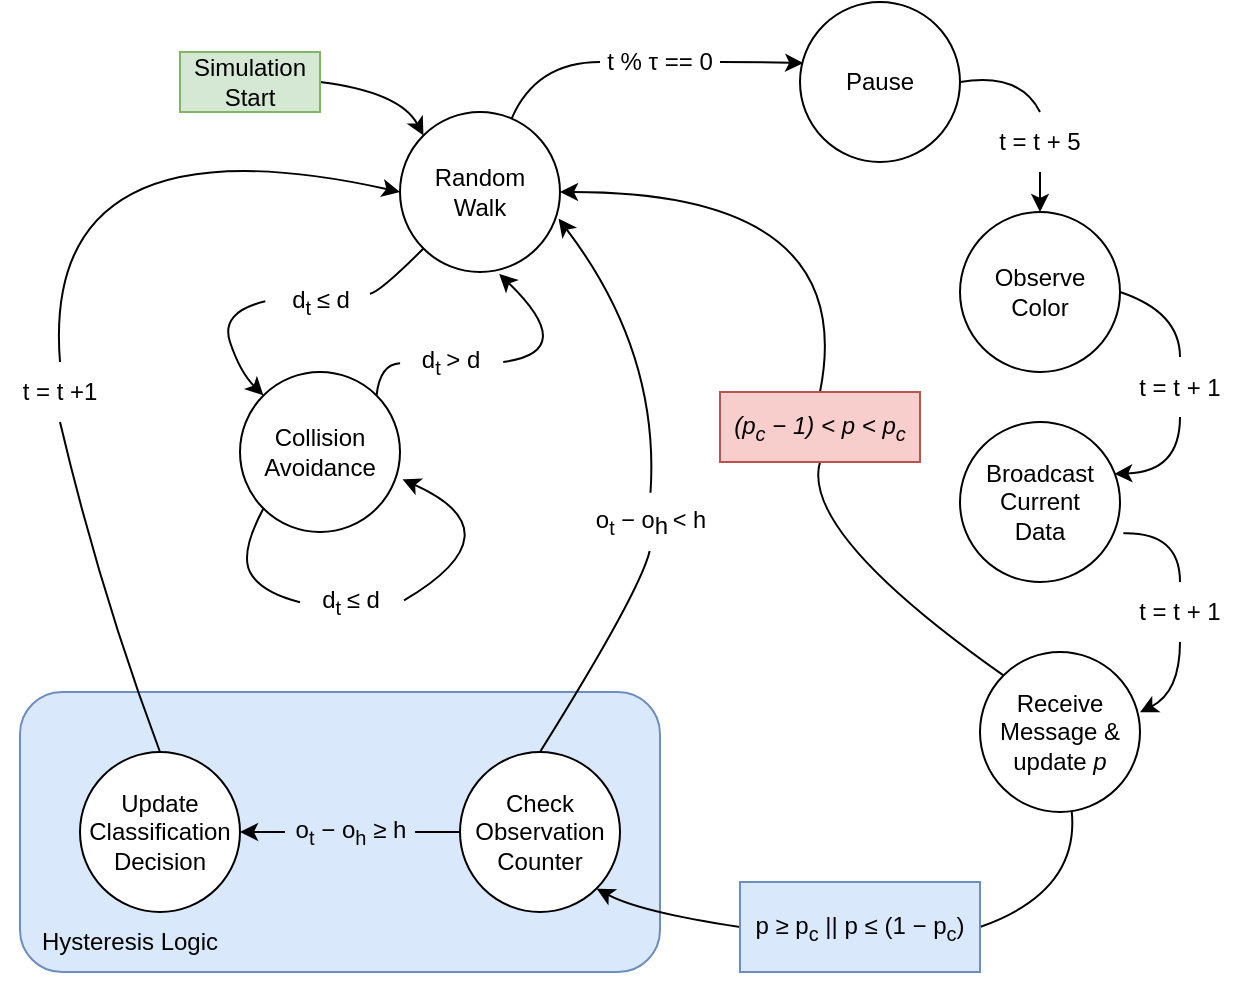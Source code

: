 <mxfile version="20.8.8" type="device"><diagram name="Page-1" id="kTaJ8LeCrypmY597N9pn"><mxGraphModel dx="604" dy="351" grid="1" gridSize="10" guides="1" tooltips="1" connect="1" arrows="1" fold="1" page="1" pageScale="1" pageWidth="850" pageHeight="1100" math="0" shadow="0"><root><mxCell id="0"/><mxCell id="1" parent="0"/><mxCell id="ax-R1hxJ_UhW6bSsyxR3-32" value="" style="rounded=1;whiteSpace=wrap;html=1;fillColor=#dae8fc;strokeColor=#6c8ebf;" vertex="1" parent="1"><mxGeometry x="20" y="420" width="320" height="140" as="geometry"/></mxCell><mxCell id="ax-R1hxJ_UhW6bSsyxR3-1" value="&lt;div&gt;Random&lt;/div&gt;&lt;div&gt;Walk&lt;br&gt;&lt;/div&gt;" style="ellipse;whiteSpace=wrap;html=1;aspect=fixed;" vertex="1" parent="1"><mxGeometry x="210" y="130" width="80" height="80" as="geometry"/></mxCell><mxCell id="ax-R1hxJ_UhW6bSsyxR3-3" value="" style="endArrow=classic;html=1;strokeColor=default;curved=1;entryX=0;entryY=0;entryDx=0;entryDy=0;exitX=1;exitY=0.5;exitDx=0;exitDy=0;" edge="1" parent="1" source="ax-R1hxJ_UhW6bSsyxR3-4" target="ax-R1hxJ_UhW6bSsyxR3-1"><mxGeometry width="50" height="50" relative="1" as="geometry"><mxPoint x="170" y="120" as="sourcePoint"/><mxPoint x="340" y="240" as="targetPoint"/><Array as="points"><mxPoint x="210" y="120"/></Array></mxGeometry></mxCell><mxCell id="ax-R1hxJ_UhW6bSsyxR3-4" value="&lt;div&gt;Simulation&lt;/div&gt;&lt;div&gt;Start&lt;br&gt;&lt;/div&gt;" style="text;html=1;strokeColor=#82b366;fillColor=#d5e8d4;align=center;verticalAlign=middle;whiteSpace=wrap;rounded=0;" vertex="1" parent="1"><mxGeometry x="100" y="100" width="70" height="30" as="geometry"/></mxCell><mxCell id="ax-R1hxJ_UhW6bSsyxR3-5" value="Pause" style="ellipse;whiteSpace=wrap;html=1;aspect=fixed;" vertex="1" parent="1"><mxGeometry x="410" y="75" width="80" height="80" as="geometry"/></mxCell><mxCell id="ax-R1hxJ_UhW6bSsyxR3-6" value="" style="endArrow=classic;html=1;strokeColor=default;curved=1;exitX=1;exitY=0.5;exitDx=0;exitDy=0;startArrow=none;entryX=0.02;entryY=0.382;entryDx=0;entryDy=0;entryPerimeter=0;" edge="1" parent="1" source="ax-R1hxJ_UhW6bSsyxR3-7" target="ax-R1hxJ_UhW6bSsyxR3-5"><mxGeometry width="50" height="50" relative="1" as="geometry"><mxPoint x="400" y="260" as="sourcePoint"/><mxPoint x="450" y="210" as="targetPoint"/><Array as="points"><mxPoint x="390" y="105"/></Array></mxGeometry></mxCell><mxCell id="ax-R1hxJ_UhW6bSsyxR3-9" value="&lt;div&gt;Collision&lt;/div&gt;&lt;div&gt;Avoidance&lt;br&gt;&lt;/div&gt;" style="ellipse;whiteSpace=wrap;html=1;aspect=fixed;" vertex="1" parent="1"><mxGeometry x="130" y="260" width="80" height="80" as="geometry"/></mxCell><mxCell id="ax-R1hxJ_UhW6bSsyxR3-10" value="" style="endArrow=classic;html=1;strokeColor=default;curved=1;exitX=-0.047;exitY=0.489;exitDx=0;exitDy=0;entryX=0;entryY=0;entryDx=0;entryDy=0;startArrow=none;exitPerimeter=0;" edge="1" parent="1" source="ax-R1hxJ_UhW6bSsyxR3-60" target="ax-R1hxJ_UhW6bSsyxR3-9"><mxGeometry width="50" height="50" relative="1" as="geometry"><mxPoint x="250" y="320" as="sourcePoint"/><mxPoint x="300" y="270" as="targetPoint"/><Array as="points"><mxPoint x="120" y="230"/><mxPoint x="130" y="260"/></Array></mxGeometry></mxCell><mxCell id="ax-R1hxJ_UhW6bSsyxR3-11" value="" style="endArrow=classic;html=1;strokeColor=default;curved=1;exitX=1.032;exitY=0.499;exitDx=0;exitDy=0;entryX=0.62;entryY=1.012;entryDx=0;entryDy=0;startArrow=none;exitPerimeter=0;entryPerimeter=0;" edge="1" parent="1" source="ax-R1hxJ_UhW6bSsyxR3-65" target="ax-R1hxJ_UhW6bSsyxR3-1"><mxGeometry width="50" height="50" relative="1" as="geometry"><mxPoint x="250" y="320" as="sourcePoint"/><mxPoint x="300" y="270" as="targetPoint"/><Array as="points"><mxPoint x="300" y="250"/></Array></mxGeometry></mxCell><mxCell id="ax-R1hxJ_UhW6bSsyxR3-14" value="" style="endArrow=classic;html=1;strokeColor=default;curved=1;exitX=1.04;exitY=0.474;exitDx=0;exitDy=0;entryX=1.016;entryY=0.671;entryDx=0;entryDy=0;startArrow=none;exitPerimeter=0;entryPerimeter=0;" edge="1" parent="1" source="ax-R1hxJ_UhW6bSsyxR3-62" target="ax-R1hxJ_UhW6bSsyxR3-9"><mxGeometry width="50" height="50" relative="1" as="geometry"><mxPoint x="170" y="290" as="sourcePoint"/><mxPoint x="240" y="380" as="targetPoint"/><Array as="points"><mxPoint x="270" y="340"/></Array></mxGeometry></mxCell><mxCell id="ax-R1hxJ_UhW6bSsyxR3-16" value="&lt;div&gt;Observe&lt;/div&gt;&lt;div&gt;Color&lt;br&gt;&lt;/div&gt;" style="ellipse;whiteSpace=wrap;html=1;aspect=fixed;" vertex="1" parent="1"><mxGeometry x="490" y="180" width="80" height="80" as="geometry"/></mxCell><mxCell id="ax-R1hxJ_UhW6bSsyxR3-22" value="" style="endArrow=classic;html=1;strokeColor=default;curved=1;exitX=0.5;exitY=1;exitDx=0;exitDy=0;entryX=0.964;entryY=0.324;entryDx=0;entryDy=0;entryPerimeter=0;startArrow=none;" edge="1" parent="1" source="ax-R1hxJ_UhW6bSsyxR3-55" target="ax-R1hxJ_UhW6bSsyxR3-25"><mxGeometry width="50" height="50" relative="1" as="geometry"><mxPoint x="410" y="460" as="sourcePoint"/><mxPoint x="498.284" y="461.716" as="targetPoint"/><Array as="points"><mxPoint x="600" y="310"/></Array></mxGeometry></mxCell><mxCell id="ax-R1hxJ_UhW6bSsyxR3-25" value="&lt;div&gt;Broadcast&lt;/div&gt;&lt;div&gt;Current&lt;/div&gt;&lt;div&gt;Data&lt;br&gt;&lt;/div&gt;" style="ellipse;whiteSpace=wrap;html=1;aspect=fixed;" vertex="1" parent="1"><mxGeometry x="490" y="285" width="80" height="80" as="geometry"/></mxCell><mxCell id="ax-R1hxJ_UhW6bSsyxR3-27" value="&lt;div&gt;Receive Message &amp;amp; &lt;br&gt;&lt;/div&gt;&lt;div&gt;update &lt;i&gt;p&lt;/i&gt;&lt;br&gt;&lt;/div&gt;" style="ellipse;whiteSpace=wrap;html=1;aspect=fixed;" vertex="1" parent="1"><mxGeometry x="500" y="400" width="80" height="80" as="geometry"/></mxCell><mxCell id="ax-R1hxJ_UhW6bSsyxR3-28" value="" style="endArrow=classic;html=1;strokeColor=default;curved=1;exitX=0.5;exitY=1;exitDx=0;exitDy=0;entryX=1;entryY=0.377;entryDx=0;entryDy=0;entryPerimeter=0;startArrow=none;" edge="1" parent="1" source="ax-R1hxJ_UhW6bSsyxR3-56" target="ax-R1hxJ_UhW6bSsyxR3-27"><mxGeometry width="50" height="50" relative="1" as="geometry"><mxPoint x="80" y="520" as="sourcePoint"/><mxPoint x="130" y="470" as="targetPoint"/><Array as="points"><mxPoint x="600" y="420"/></Array></mxGeometry></mxCell><mxCell id="ax-R1hxJ_UhW6bSsyxR3-31" value="" style="endArrow=classic;html=1;strokeColor=default;curved=1;exitX=0.5;exitY=1;exitDx=0;exitDy=0;entryX=0.5;entryY=0;entryDx=0;entryDy=0;startArrow=none;" edge="1" parent="1" source="ax-R1hxJ_UhW6bSsyxR3-54" target="ax-R1hxJ_UhW6bSsyxR3-16"><mxGeometry width="50" height="50" relative="1" as="geometry"><mxPoint x="540" y="280" as="sourcePoint"/><mxPoint x="590" y="230" as="targetPoint"/><Array as="points"/></mxGeometry></mxCell><mxCell id="ax-R1hxJ_UhW6bSsyxR3-33" value="" style="endArrow=classic;html=1;strokeColor=default;curved=1;exitX=0.5;exitY=0;exitDx=0;exitDy=0;entryX=1;entryY=0.5;entryDx=0;entryDy=0;startArrow=none;" edge="1" parent="1" source="ax-R1hxJ_UhW6bSsyxR3-34" target="ax-R1hxJ_UhW6bSsyxR3-1"><mxGeometry width="50" height="50" relative="1" as="geometry"><mxPoint x="410" y="370" as="sourcePoint"/><mxPoint x="460" y="320" as="targetPoint"/><Array as="points"><mxPoint x="440" y="170"/></Array></mxGeometry></mxCell><mxCell id="ax-R1hxJ_UhW6bSsyxR3-35" value="&lt;div&gt;Check&lt;/div&gt;&lt;div&gt;Observation&lt;/div&gt;&lt;div&gt;Counter&lt;br&gt;&lt;/div&gt;" style="ellipse;whiteSpace=wrap;html=1;aspect=fixed;fillColor=default;gradientColor=none;" vertex="1" parent="1"><mxGeometry x="240" y="450" width="80" height="80" as="geometry"/></mxCell><mxCell id="ax-R1hxJ_UhW6bSsyxR3-36" value="" style="endArrow=classic;html=1;strokeColor=default;curved=1;exitX=0;exitY=0.5;exitDx=0;exitDy=0;entryX=1;entryY=1;entryDx=0;entryDy=0;startArrow=none;" edge="1" parent="1" source="ax-R1hxJ_UhW6bSsyxR3-37" target="ax-R1hxJ_UhW6bSsyxR3-35"><mxGeometry width="50" height="50" relative="1" as="geometry"><mxPoint x="280" y="520" as="sourcePoint"/><mxPoint x="330" y="470" as="targetPoint"/><Array as="points"><mxPoint x="330" y="530"/></Array></mxGeometry></mxCell><mxCell id="ax-R1hxJ_UhW6bSsyxR3-38" value="" style="endArrow=none;html=1;strokeColor=default;curved=1;exitX=0;exitY=0;exitDx=0;exitDy=0;entryX=0.5;entryY=1;entryDx=0;entryDy=0;" edge="1" parent="1" source="ax-R1hxJ_UhW6bSsyxR3-27" target="ax-R1hxJ_UhW6bSsyxR3-34"><mxGeometry width="50" height="50" relative="1" as="geometry"><mxPoint x="470" y="400" as="sourcePoint"/><mxPoint x="290" y="170" as="targetPoint"/><Array as="points"><mxPoint x="410" y="340"/></Array></mxGeometry></mxCell><mxCell id="ax-R1hxJ_UhW6bSsyxR3-34" value="&lt;i&gt;&lt;font style=&quot;font-size: 12px;&quot;&gt;(&lt;span dir=&quot;ltr&quot; role=&quot;presentation&quot; style=&quot;left: 824.758px; top: 563.879px; font-family: sans-serif;&quot;&gt;p&lt;/span&gt;&lt;sub&gt;c&lt;/sub&gt;&lt;span dir=&quot;ltr&quot; role=&quot;presentation&quot; style=&quot;left: 838.863px; top: 569.944px; font-family: sans-serif;&quot;&gt; &lt;/span&gt;&lt;span dir=&quot;ltr&quot; role=&quot;presentation&quot; style=&quot;left: 841.551px; top: 563.879px; font-family: sans-serif;&quot;&gt;−&lt;/span&gt;&lt;span dir=&quot;ltr&quot; role=&quot;presentation&quot; style=&quot;left: 854.301px; top: 563.879px; font-family: sans-serif;&quot;&gt; &lt;/span&gt;&lt;span dir=&quot;ltr&quot; role=&quot;presentation&quot; style=&quot;left: 856.167px; top: 563.879px; font-family: sans-serif; transform: scaleX(0.999);&quot;&gt;1)&lt;/span&gt;&lt;span dir=&quot;ltr&quot; role=&quot;presentation&quot; style=&quot;left: 870.739px; top: 563.879px; font-family: sans-serif;&quot;&gt; &lt;/span&gt;&lt;span dir=&quot;ltr&quot; role=&quot;presentation&quot; style=&quot;left: 875.292px; top: 563.879px; font-family: sans-serif; transform: scaleX(1.147);&quot;&gt;&amp;lt; p &amp;lt;&lt;/span&gt;&lt;span dir=&quot;ltr&quot; role=&quot;presentation&quot; style=&quot;left: 515.347px; top: 583.55px; font-family: sans-serif;&quot;&gt; p&lt;/span&gt;&lt;sub&gt;&lt;span dir=&quot;ltr&quot; role=&quot;presentation&quot; style=&quot;left: 523.594px; top: 589.615px; font-family: sans-serif;&quot;&gt;c&lt;/span&gt;&lt;/sub&gt;&lt;/font&gt;&lt;/i&gt;" style="text;html=1;strokeColor=#b85450;fillColor=#f8cecc;align=center;verticalAlign=middle;whiteSpace=wrap;rounded=0;" vertex="1" parent="1"><mxGeometry x="370" y="270" width="100" height="35" as="geometry"/></mxCell><mxCell id="ax-R1hxJ_UhW6bSsyxR3-39" value="" style="endArrow=none;html=1;strokeColor=default;curved=1;exitX=0.573;exitY=0.993;exitDx=0;exitDy=0;entryX=1;entryY=0.5;entryDx=0;entryDy=0;exitPerimeter=0;" edge="1" parent="1" source="ax-R1hxJ_UhW6bSsyxR3-27" target="ax-R1hxJ_UhW6bSsyxR3-37"><mxGeometry width="50" height="50" relative="1" as="geometry"><mxPoint x="430.0" y="440.0" as="sourcePoint"/><mxPoint x="320" y="485.36" as="targetPoint"/><Array as="points"><mxPoint x="550" y="520"/></Array></mxGeometry></mxCell><mxCell id="ax-R1hxJ_UhW6bSsyxR3-37" value="&lt;font style=&quot;font-size: 12px;&quot;&gt;p &lt;/font&gt;≥&lt;font style=&quot;font-size: 12px;&quot;&gt;&lt;span dir=&quot;ltr&quot; role=&quot;presentation&quot; style=&quot;left: 515.347px; top: 583.55px; font-family: sans-serif;&quot;&gt; p&lt;/span&gt;&lt;sub&gt;c&lt;/sub&gt;&lt;span dir=&quot;ltr&quot; role=&quot;presentation&quot; style=&quot;left: 530.273px; top: 583.55px; font-family: sans-serif; transform: scaleX(1.067);&quot;&gt; || &lt;/span&gt;p &lt;/font&gt;&lt;font style=&quot;font-size: 12px;&quot;&gt;&lt;span dir=&quot;ltr&quot; role=&quot;presentation&quot; style=&quot;left: 552.182px; top: 583.55px; font-family: sans-serif;&quot;&gt;≤&lt;/span&gt;&lt;/font&gt;&lt;font style=&quot;font-size: 12px;&quot;&gt;&lt;span dir=&quot;ltr&quot; role=&quot;presentation&quot; style=&quot;left: 539.38px; top: 583.55px; font-family: sans-serif; transform: scaleX(1.099);&quot;&gt;&lt;/span&gt;&lt;span dir=&quot;ltr&quot; role=&quot;presentation&quot; style=&quot;left: 564.935px; top: 583.55px; font-family: sans-serif;&quot;&gt; &lt;/span&gt;&lt;span dir=&quot;ltr&quot; role=&quot;presentation&quot; style=&quot;left: 569.485px; top: 583.55px; font-family: sans-serif; transform: scaleX(0.999);&quot;&gt;(1&lt;/span&gt;&lt;span dir=&quot;ltr&quot; role=&quot;presentation&quot; style=&quot;left: 584.056px; top: 583.55px; font-family: sans-serif;&quot;&gt; &lt;/span&gt;&lt;span dir=&quot;ltr&quot; role=&quot;presentation&quot; style=&quot;left: 587.698px; top: 583.55px; font-family: sans-serif;&quot;&gt;−&lt;/span&gt;&lt;span dir=&quot;ltr&quot; role=&quot;presentation&quot; style=&quot;left: 600.448px; top: 583.55px; font-family: sans-serif;&quot;&gt; &lt;/span&gt;&lt;span dir=&quot;ltr&quot; role=&quot;presentation&quot; style=&quot;left: 604.091px; top: 583.55px; font-family: sans-serif;&quot;&gt;p&lt;/span&gt;&lt;sub&gt;&lt;span dir=&quot;ltr&quot; role=&quot;presentation&quot; style=&quot;left: 612.338px; top: 589.615px; font-family: sans-serif;&quot;&gt;c&lt;/span&gt;&lt;/sub&gt;&lt;span dir=&quot;ltr&quot; role=&quot;presentation&quot; style=&quot;left: 619.017px; top: 583.55px; font-family: sans-serif;&quot;&gt;)&lt;/span&gt;&lt;/font&gt;" style="text;html=1;strokeColor=#6c8ebf;fillColor=#dae8fc;align=center;verticalAlign=middle;whiteSpace=wrap;rounded=0;" vertex="1" parent="1"><mxGeometry x="380" y="515" width="120" height="45" as="geometry"/></mxCell><mxCell id="ax-R1hxJ_UhW6bSsyxR3-40" value="" style="endArrow=classic;html=1;strokeColor=default;curved=1;entryX=0.991;entryY=0.667;entryDx=0;entryDy=0;entryPerimeter=0;startArrow=none;exitX=0.503;exitY=0.012;exitDx=0;exitDy=0;exitPerimeter=0;" edge="1" parent="1" source="ax-R1hxJ_UhW6bSsyxR3-72" target="ax-R1hxJ_UhW6bSsyxR3-1"><mxGeometry width="50" height="50" relative="1" as="geometry"><mxPoint x="330" y="310" as="sourcePoint"/><mxPoint x="220" y="390" as="targetPoint"/><Array as="points"><mxPoint x="340" y="250"/></Array></mxGeometry></mxCell><mxCell id="ax-R1hxJ_UhW6bSsyxR3-42" value="" style="endArrow=none;html=1;strokeColor=default;curved=1;exitX=0.5;exitY=0;exitDx=0;exitDy=0;entryX=0.498;entryY=0.984;entryDx=0;entryDy=0;entryPerimeter=0;" edge="1" parent="1" source="ax-R1hxJ_UhW6bSsyxR3-35" target="ax-R1hxJ_UhW6bSsyxR3-72"><mxGeometry width="50" height="50" relative="1" as="geometry"><mxPoint x="280" y="450" as="sourcePoint"/><mxPoint x="330" y="360" as="targetPoint"/><Array as="points"><mxPoint x="330" y="370"/></Array></mxGeometry></mxCell><mxCell id="ax-R1hxJ_UhW6bSsyxR3-45" value="&lt;div&gt;Update&lt;/div&gt;&lt;div&gt;Classification&lt;/div&gt;&lt;div&gt;Decision&lt;br&gt;&lt;/div&gt;" style="ellipse;whiteSpace=wrap;html=1;aspect=fixed;fillColor=default;gradientColor=none;" vertex="1" parent="1"><mxGeometry x="50" y="450" width="80" height="80" as="geometry"/></mxCell><mxCell id="ax-R1hxJ_UhW6bSsyxR3-46" value="" style="endArrow=classic;html=1;strokeColor=default;curved=1;exitX=0;exitY=0.5;exitDx=0;exitDy=0;entryX=1;entryY=0.5;entryDx=0;entryDy=0;startArrow=none;" edge="1" parent="1" source="ax-R1hxJ_UhW6bSsyxR3-47" target="ax-R1hxJ_UhW6bSsyxR3-45"><mxGeometry width="50" height="50" relative="1" as="geometry"><mxPoint x="230" y="570" as="sourcePoint"/><mxPoint x="280" y="520" as="targetPoint"/></mxGeometry></mxCell><mxCell id="ax-R1hxJ_UhW6bSsyxR3-49" value="" style="endArrow=classic;html=1;strokeColor=default;curved=1;exitX=0.5;exitY=0;exitDx=0;exitDy=0;entryX=0;entryY=0.5;entryDx=0;entryDy=0;startArrow=none;" edge="1" parent="1" source="ax-R1hxJ_UhW6bSsyxR3-67" target="ax-R1hxJ_UhW6bSsyxR3-1"><mxGeometry width="50" height="50" relative="1" as="geometry"><mxPoint x="240" y="400" as="sourcePoint"/><mxPoint x="290" y="350" as="targetPoint"/><Array as="points"><mxPoint x="30" y="130"/></Array></mxGeometry></mxCell><mxCell id="ax-R1hxJ_UhW6bSsyxR3-50" style="edgeStyle=orthogonalEdgeStyle;curved=1;orthogonalLoop=1;jettySize=auto;html=1;exitX=0.5;exitY=1;exitDx=0;exitDy=0;strokeColor=default;" edge="1" parent="1" source="ax-R1hxJ_UhW6bSsyxR3-32" target="ax-R1hxJ_UhW6bSsyxR3-32"><mxGeometry relative="1" as="geometry"/></mxCell><mxCell id="ax-R1hxJ_UhW6bSsyxR3-51" value="Hysteresis Logic" style="text;html=1;strokeColor=none;fillColor=none;align=center;verticalAlign=middle;whiteSpace=wrap;rounded=0;" vertex="1" parent="1"><mxGeometry x="20" y="530" width="110" height="30" as="geometry"/></mxCell><mxCell id="ax-R1hxJ_UhW6bSsyxR3-57" value="" style="endArrow=none;html=1;strokeColor=default;curved=1;exitX=1;exitY=0.5;exitDx=0;exitDy=0;entryX=0.5;entryY=0;entryDx=0;entryDy=0;" edge="1" parent="1" source="ax-R1hxJ_UhW6bSsyxR3-5" target="ax-R1hxJ_UhW6bSsyxR3-54"><mxGeometry width="50" height="50" relative="1" as="geometry"><mxPoint x="520" y="150" as="sourcePoint"/><mxPoint x="555.76" y="191.04" as="targetPoint"/><Array as="points"><mxPoint x="520" y="110"/></Array></mxGeometry></mxCell><mxCell id="ax-R1hxJ_UhW6bSsyxR3-54" value="t = t + 5" style="text;html=1;strokeColor=none;fillColor=none;align=center;verticalAlign=middle;whiteSpace=wrap;rounded=0;" vertex="1" parent="1"><mxGeometry x="500" y="130" width="60" height="30" as="geometry"/></mxCell><mxCell id="ax-R1hxJ_UhW6bSsyxR3-58" value="" style="endArrow=none;html=1;strokeColor=default;curved=1;entryX=0;entryY=0.5;entryDx=0;entryDy=0;" edge="1" parent="1" source="ax-R1hxJ_UhW6bSsyxR3-1" target="ax-R1hxJ_UhW6bSsyxR3-7"><mxGeometry width="50" height="50" relative="1" as="geometry"><mxPoint x="278.284" y="141.716" as="sourcePoint"/><mxPoint x="431.173" y="105.386" as="targetPoint"/><Array as="points"><mxPoint x="278" y="105"/></Array></mxGeometry></mxCell><mxCell id="ax-R1hxJ_UhW6bSsyxR3-7" value="t % τ == 0" style="text;html=1;strokeColor=none;fillColor=none;align=center;verticalAlign=middle;whiteSpace=wrap;rounded=0;" vertex="1" parent="1"><mxGeometry x="310" y="90" width="60" height="30" as="geometry"/></mxCell><mxCell id="ax-R1hxJ_UhW6bSsyxR3-59" value="" style="endArrow=none;html=1;strokeColor=default;curved=1;exitX=1;exitY=0.5;exitDx=0;exitDy=0;entryX=0.5;entryY=0;entryDx=0;entryDy=0;" edge="1" parent="1" source="ax-R1hxJ_UhW6bSsyxR3-16" target="ax-R1hxJ_UhW6bSsyxR3-55"><mxGeometry width="50" height="50" relative="1" as="geometry"><mxPoint x="568.284" y="258.284" as="sourcePoint"/><mxPoint x="577.12" y="310.92" as="targetPoint"/><Array as="points"><mxPoint x="600" y="230"/></Array></mxGeometry></mxCell><mxCell id="ax-R1hxJ_UhW6bSsyxR3-55" value="t = t + 1" style="text;html=1;strokeColor=none;fillColor=none;align=center;verticalAlign=middle;whiteSpace=wrap;rounded=0;" vertex="1" parent="1"><mxGeometry x="570" y="252.5" width="60" height="30" as="geometry"/></mxCell><mxCell id="ax-R1hxJ_UhW6bSsyxR3-61" value="" style="endArrow=none;html=1;strokeColor=default;curved=1;exitX=0;exitY=1;exitDx=0;exitDy=0;" edge="1" parent="1" source="ax-R1hxJ_UhW6bSsyxR3-1" target="ax-R1hxJ_UhW6bSsyxR3-60"><mxGeometry width="50" height="50" relative="1" as="geometry"><mxPoint x="221.716" y="198.284" as="sourcePoint"/><mxPoint x="141.716" y="271.716" as="targetPoint"/><Array as="points"><mxPoint x="200" y="220"/></Array></mxGeometry></mxCell><mxCell id="ax-R1hxJ_UhW6bSsyxR3-60" value="d&lt;sub&gt;t &lt;/sub&gt;&lt;font style=&quot;font-size: 12px;&quot;&gt;≤ d&lt;/font&gt;" style="text;html=1;align=center;verticalAlign=middle;resizable=0;points=[];autosize=1;strokeColor=none;fillColor=none;fontSize=12;" vertex="1" parent="1"><mxGeometry x="145" y="210" width="50" height="30" as="geometry"/></mxCell><mxCell id="ax-R1hxJ_UhW6bSsyxR3-63" value="" style="endArrow=none;html=1;strokeColor=default;curved=1;exitX=0;exitY=1;exitDx=0;exitDy=0;entryX=0;entryY=0.505;entryDx=0;entryDy=0;entryPerimeter=0;" edge="1" parent="1" source="ax-R1hxJ_UhW6bSsyxR3-9" target="ax-R1hxJ_UhW6bSsyxR3-62"><mxGeometry width="50" height="50" relative="1" as="geometry"><mxPoint x="170" y="340.0" as="sourcePoint"/><mxPoint x="280" y="370" as="targetPoint"/><Array as="points"><mxPoint x="130" y="350"/><mxPoint x="140" y="370"/></Array></mxGeometry></mxCell><mxCell id="ax-R1hxJ_UhW6bSsyxR3-62" value="d&lt;sub&gt;t &lt;/sub&gt;&lt;font style=&quot;font-size: 12px;&quot;&gt;≤ d&lt;/font&gt;" style="text;html=1;align=center;verticalAlign=middle;resizable=0;points=[];autosize=1;strokeColor=none;fillColor=none;fontSize=12;" vertex="1" parent="1"><mxGeometry x="160" y="360" width="50" height="30" as="geometry"/></mxCell><mxCell id="ax-R1hxJ_UhW6bSsyxR3-66" value="" style="endArrow=none;html=1;strokeColor=default;curved=1;exitX=1;exitY=0;exitDx=0;exitDy=0;entryX=0.001;entryY=0.522;entryDx=0;entryDy=0;entryPerimeter=0;" edge="1" parent="1" source="ax-R1hxJ_UhW6bSsyxR3-9" target="ax-R1hxJ_UhW6bSsyxR3-65"><mxGeometry width="50" height="50" relative="1" as="geometry"><mxPoint x="198.284" y="271.716" as="sourcePoint"/><mxPoint x="278.284" y="198.284" as="targetPoint"/><Array as="points"><mxPoint x="200" y="256"/></Array></mxGeometry></mxCell><mxCell id="ax-R1hxJ_UhW6bSsyxR3-65" value="d&lt;sub&gt;t &lt;/sub&gt;&lt;font style=&quot;font-size: 12px;&quot;&gt;&amp;gt; d&lt;/font&gt;" style="text;html=1;align=center;verticalAlign=middle;resizable=0;points=[];autosize=1;strokeColor=none;fillColor=none;fontSize=12;" vertex="1" parent="1"><mxGeometry x="210" y="240" width="50" height="30" as="geometry"/></mxCell><mxCell id="ax-R1hxJ_UhW6bSsyxR3-68" value="" style="endArrow=none;html=1;strokeColor=default;curved=1;exitX=0.5;exitY=0;exitDx=0;exitDy=0;entryX=0.5;entryY=1;entryDx=0;entryDy=0;" edge="1" parent="1" source="ax-R1hxJ_UhW6bSsyxR3-45" target="ax-R1hxJ_UhW6bSsyxR3-67"><mxGeometry width="50" height="50" relative="1" as="geometry"><mxPoint x="90.0" y="450" as="sourcePoint"/><mxPoint x="210.0" y="170" as="targetPoint"/><Array as="points"><mxPoint x="60" y="370"/></Array></mxGeometry></mxCell><mxCell id="ax-R1hxJ_UhW6bSsyxR3-67" value="t = t +1" style="text;html=1;strokeColor=none;fillColor=none;align=center;verticalAlign=middle;whiteSpace=wrap;rounded=0;fontSize=12;" vertex="1" parent="1"><mxGeometry x="10" y="255" width="60" height="30" as="geometry"/></mxCell><mxCell id="ax-R1hxJ_UhW6bSsyxR3-69" value="" style="endArrow=none;html=1;strokeColor=default;curved=1;exitX=1.021;exitY=0.696;exitDx=0;exitDy=0;entryX=0.5;entryY=0;entryDx=0;entryDy=0;exitPerimeter=0;" edge="1" parent="1" source="ax-R1hxJ_UhW6bSsyxR3-25" target="ax-R1hxJ_UhW6bSsyxR3-56"><mxGeometry width="50" height="50" relative="1" as="geometry"><mxPoint x="558.284" y="353.284" as="sourcePoint"/><mxPoint x="580.0" y="430.16" as="targetPoint"/><Array as="points"><mxPoint x="600" y="340"/></Array></mxGeometry></mxCell><mxCell id="ax-R1hxJ_UhW6bSsyxR3-56" value="t = t + 1" style="text;html=1;strokeColor=none;fillColor=none;align=center;verticalAlign=middle;whiteSpace=wrap;rounded=0;" vertex="1" parent="1"><mxGeometry x="570" y="365" width="60" height="30" as="geometry"/></mxCell><mxCell id="ax-R1hxJ_UhW6bSsyxR3-70" value="" style="endArrow=none;html=1;strokeColor=default;curved=1;exitX=0;exitY=0.5;exitDx=0;exitDy=0;entryX=1;entryY=0.5;entryDx=0;entryDy=0;" edge="1" parent="1" source="ax-R1hxJ_UhW6bSsyxR3-35" target="ax-R1hxJ_UhW6bSsyxR3-47"><mxGeometry width="50" height="50" relative="1" as="geometry"><mxPoint x="240" y="490" as="sourcePoint"/><mxPoint x="130" y="490" as="targetPoint"/></mxGeometry></mxCell><mxCell id="ax-R1hxJ_UhW6bSsyxR3-47" value="&lt;font style=&quot;font-size: 12px;&quot;&gt;o&lt;sub&gt;t&lt;/sub&gt;&lt;span dir=&quot;ltr&quot; role=&quot;presentation&quot; style=&quot;left: 235.486px; top: 78.077px; font-family: sans-serif;&quot;&gt; &lt;/span&gt;&lt;span dir=&quot;ltr&quot; role=&quot;presentation&quot; style=&quot;left: 238.109px; top: 78.077px; font-family: sans-serif;&quot;&gt;−&lt;/span&gt;&lt;span dir=&quot;ltr&quot; role=&quot;presentation&quot; style=&quot;left: 247.289px; top: 78.077px; font-family: sans-serif;&quot;&gt; &lt;/span&gt;&lt;span dir=&quot;ltr&quot; role=&quot;presentation&quot; style=&quot;left: 249.912px; top: 78.077px; font-family: sans-serif;&quot;&gt;o&lt;/span&gt;&lt;sub&gt;&lt;span dir=&quot;ltr&quot; role=&quot;presentation&quot; style=&quot;left: 255.632px; top: 82.445px; font-family: sans-serif;&quot;&gt;h&lt;/span&gt;&lt;/sub&gt;&lt;span dir=&quot;ltr&quot; role=&quot;presentation&quot; style=&quot;left: 261.158px; top: 82.445px; font-family: sans-serif;&quot;&gt; &lt;/span&gt;&lt;span dir=&quot;ltr&quot; role=&quot;presentation&quot; style=&quot;left: 265.025px; top: 78.077px; font-family: sans-serif;&quot;&gt;≥&lt;/span&gt;&lt;span dir=&quot;ltr&quot; role=&quot;presentation&quot; style=&quot;left: 274.205px; top: 78.077px; font-family: sans-serif;&quot;&gt; &lt;/span&gt;&lt;span dir=&quot;ltr&quot; role=&quot;presentation&quot; style=&quot;left: 277.484px; top: 78.077px; font-family: sans-serif;&quot;&gt;h&lt;/span&gt;&lt;/font&gt;" style="text;html=1;strokeColor=none;fillColor=none;align=center;verticalAlign=middle;whiteSpace=wrap;rounded=0;" vertex="1" parent="1"><mxGeometry x="152.5" y="475" width="65" height="30" as="geometry"/></mxCell><mxCell id="ax-R1hxJ_UhW6bSsyxR3-72" value="o&lt;span dir=&quot;ltr&quot; role=&quot;presentation&quot; style=&quot;left: 235.486px; top: 95.072px; font-size: 11.802px; font-family: sans-serif;&quot;&gt;&lt;sub&gt;t&lt;/sub&gt; &lt;/span&gt;&lt;span dir=&quot;ltr&quot; role=&quot;presentation&quot; style=&quot;left: 238.109px; top: 95.072px; font-size: 11.802px; font-family: sans-serif;&quot;&gt;−&lt;/span&gt;&lt;span dir=&quot;ltr&quot; role=&quot;presentation&quot; style=&quot;left: 247.289px; top: 95.072px; font-size: 11.802px; font-family: sans-serif;&quot;&gt; &lt;/span&gt;&lt;span dir=&quot;ltr&quot; role=&quot;presentation&quot; style=&quot;left: 249.912px; top: 95.072px; font-size: 11.802px; font-family: sans-serif;&quot;&gt;o&lt;/span&gt;&lt;sub&gt;&lt;font size=&quot;1&quot;&gt;&lt;span dir=&quot;ltr&quot; role=&quot;presentation&quot; style=&quot;left: 255.632px; top: 99.44px; font-size: 12px; font-family: sans-serif;&quot;&gt;h&lt;/span&gt;&lt;/font&gt;&lt;/sub&gt;&lt;span dir=&quot;ltr&quot; role=&quot;presentation&quot; style=&quot;left: 261.158px; top: 99.44px; font-size: 8.261px; font-family: sans-serif;&quot;&gt; &lt;/span&gt;&lt;span dir=&quot;ltr&quot; role=&quot;presentation&quot; style=&quot;left: 265.025px; top: 95.072px; font-size: 11.802px; font-family: sans-serif; transform: scaleX(1.151);&quot;&gt;&amp;lt; h&lt;/span&gt;" style="text;html=1;align=center;verticalAlign=middle;resizable=0;points=[];autosize=1;strokeColor=none;fillColor=none;fontSize=12;" vertex="1" parent="1"><mxGeometry x="295" y="320" width="80" height="30" as="geometry"/></mxCell></root></mxGraphModel></diagram></mxfile>